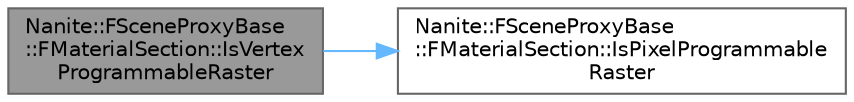 digraph "Nanite::FSceneProxyBase::FMaterialSection::IsVertexProgrammableRaster"
{
 // INTERACTIVE_SVG=YES
 // LATEX_PDF_SIZE
  bgcolor="transparent";
  edge [fontname=Helvetica,fontsize=10,labelfontname=Helvetica,labelfontsize=10];
  node [fontname=Helvetica,fontsize=10,shape=box,height=0.2,width=0.4];
  rankdir="LR";
  Node1 [id="Node000001",label="Nanite::FSceneProxyBase\l::FMaterialSection::IsVertex\lProgrammableRaster",height=0.2,width=0.4,color="gray40", fillcolor="grey60", style="filled", fontcolor="black",tooltip=" "];
  Node1 -> Node2 [id="edge1_Node000001_Node000002",color="steelblue1",style="solid",tooltip=" "];
  Node2 [id="Node000002",label="Nanite::FSceneProxyBase\l::FMaterialSection::IsPixelProgrammable\lRaster",height=0.2,width=0.4,color="grey40", fillcolor="white", style="filled",URL="$d0/df5/structNanite_1_1FSceneProxyBase_1_1FMaterialSection.html#a20668217fef302f0ed13be69dd0b2918",tooltip=" "];
}
